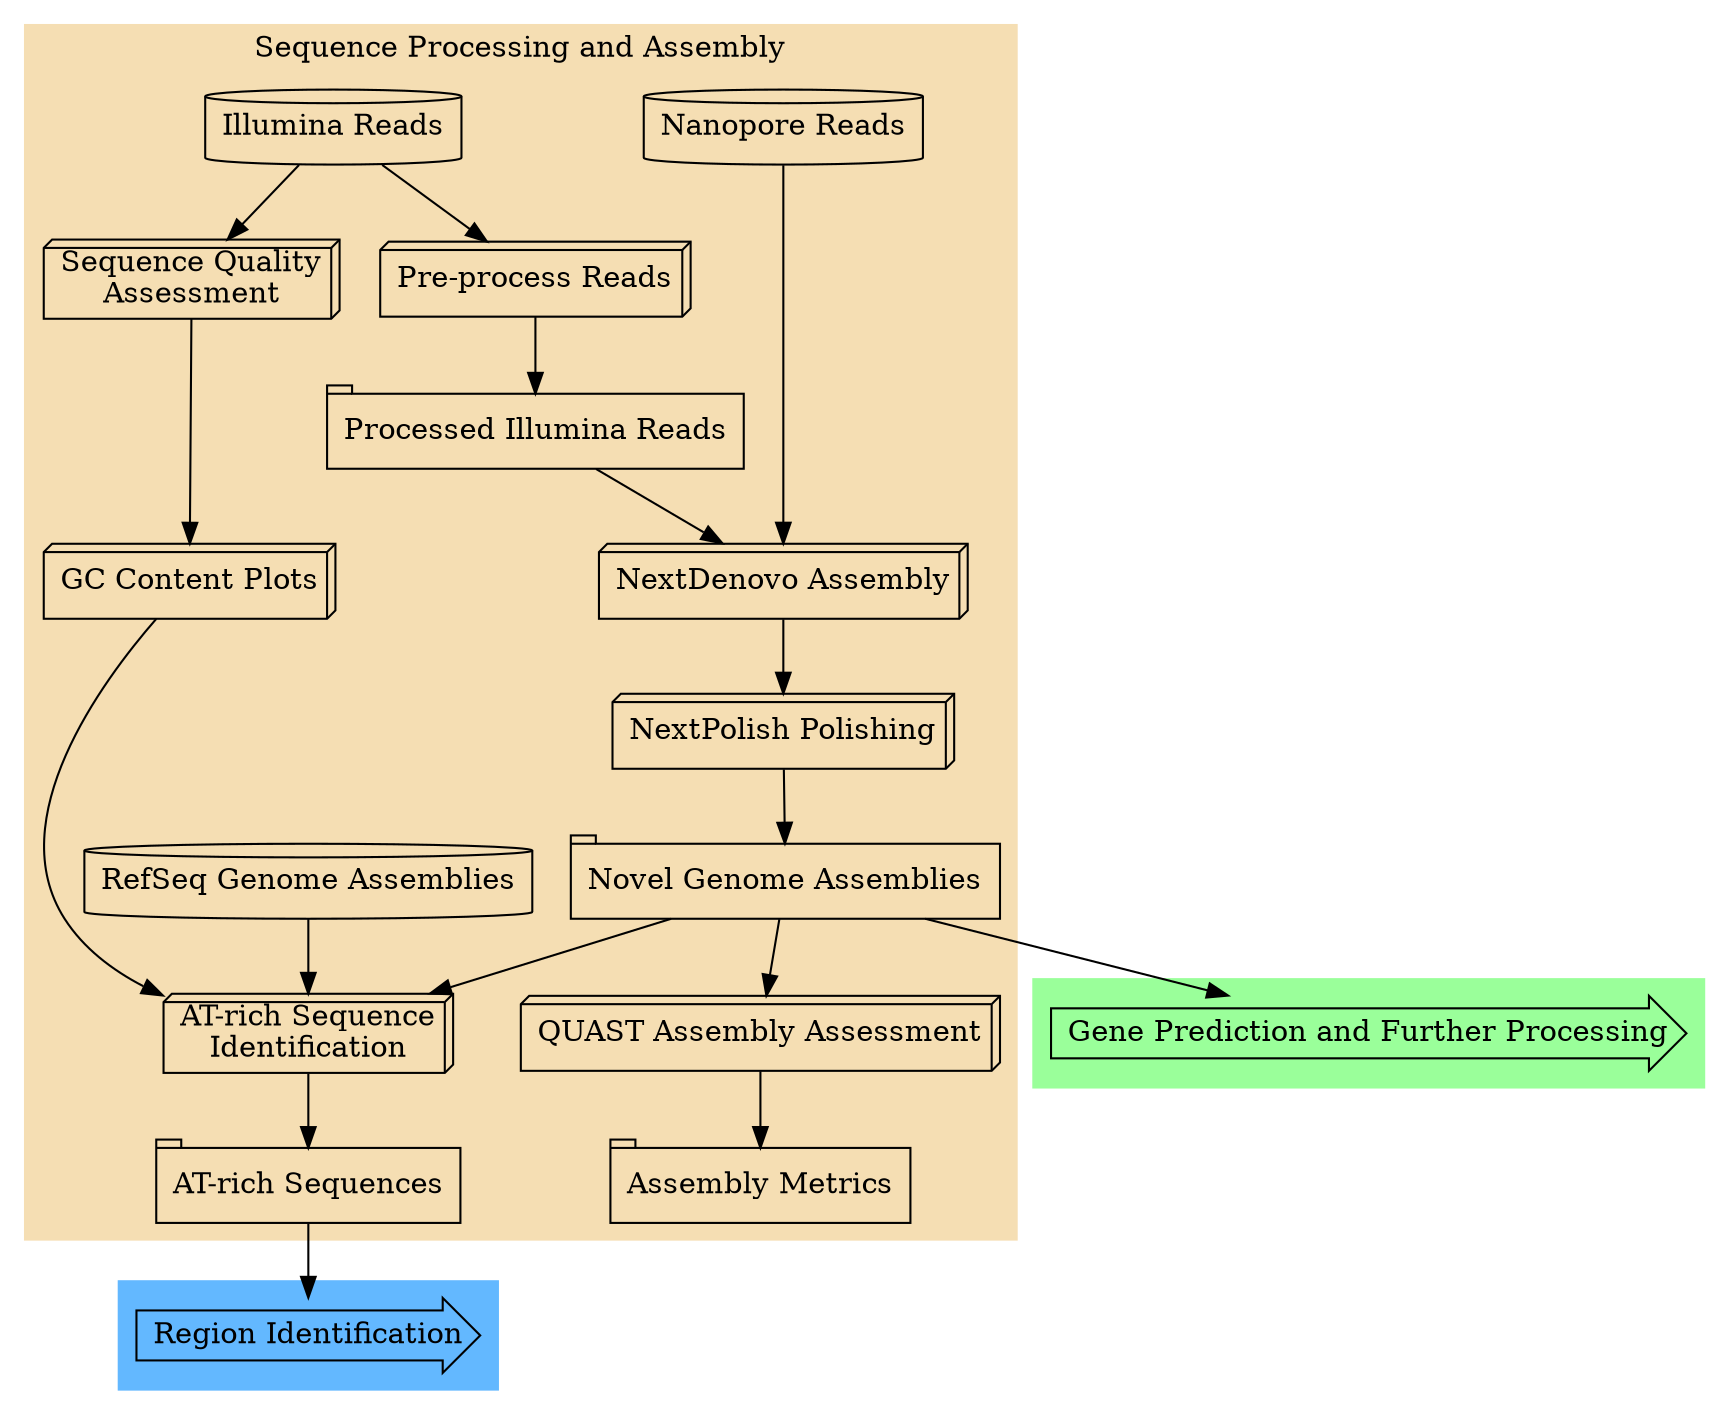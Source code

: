 digraph G{

	subgraph cluster_1 {
		 style = filled;
		 color = palegreen1;
		 "Gene Prediction and Further Processing" [shape = rarrow];
		 
	}
	
	#"Identify AT-rich Genomic Sequence" [shape = box3d];
	#splines = ortho;
	rankdir = "TB";
	subgraph cluster_0 {
		 style = filled;
		 color = wheat;
		 "Illumina Reads" [shape = cylinder];
		 "Pre-process Reads" [shape = box3d];
		 "Nanopore Reads" [shape = cylinder];
		 "NextDenovo Assembly" [shape = box3d];
		 "NextPolish Polishing" [shape = box3d];
		 "Processed Illumina Reads" [shape = tab];
		 "Sequence Quality\nAssessment" [shape = box3d];
		 "Novel Genome Assemblies" [shape = tab];
		 "Illumina Reads" -> "Pre-process Reads";
		 "Illumina Reads" -> "Sequence Quality\nAssessment";
		 "GC Content Plots" [shape = box3d];
		 "Sequence Quality\nAssessment" -> "GC Content Plots";
		 "Pre-process Reads" -> "Processed Illumina Reads";
		 "Processed Illumina Reads" -> "NextDenovo Assembly";
		 "Nanopore Reads" -> "NextDenovo Assembly";
		 "NextDenovo Assembly" -> "NextPolish Polishing" -> "Novel Genome Assemblies";
		 "QUAST Assembly Assessment" [shape = box3d];
		 "Novel Genome Assemblies" -> "QUAST Assembly Assessment";
		 "Assembly Metrics" [shape = tab];
		 "QUAST Assembly Assessment" -> "Assembly Metrics";
		 #{rank = same; "Assembled Genomes"; "QUAST Assembly Assessment"};
		 {rank = same; "Illumina Reads"; "Nanopore Reads"};
		 label = "Sequence Processing and Assembly";
	 	 #{rank = same; "Novel GA"; "Gene Prediction and Further Processing"};
		 "AT-rich Sequence\nIdentification" [shape = box3d];
		 "Novel Genome Assemblies" -> "AT-rich Sequence\nIdentification";
		 "RefSeq Genome Assemblies" [shape = cylinder];
		 "RefSeq Genome Assemblies" -> "AT-rich Sequence\nIdentification";
		 "AT-rich Sequence\nIdentification" -> "AT-rich Sequences"
		 "AT-rich Sequences" [shape = tab];
		 "GC Content Plots" -> "AT-rich Sequence\nIdentification";
	}

	subgraph cluster_2 {
		 style = filled;
		 color = steelblue1;
		 "Region Identification" [shape = rarrow]
	}

	#"Assembled Genomes" -> "Identify AT-rich Genomic Sequence";
	"Novel Genome Assemblies" -> "Gene Prediction and Further Processing";
	"AT-rich Sequences" -> "Region Identification";
}